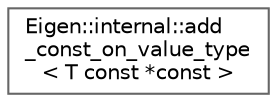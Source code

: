digraph "类继承关系图"
{
 // LATEX_PDF_SIZE
  bgcolor="transparent";
  edge [fontname=Helvetica,fontsize=10,labelfontname=Helvetica,labelfontsize=10];
  node [fontname=Helvetica,fontsize=10,shape=box,height=0.2,width=0.4];
  rankdir="LR";
  Node0 [id="Node000000",label="Eigen::internal::add\l_const_on_value_type\l\< T const *const \>",height=0.2,width=0.4,color="grey40", fillcolor="white", style="filled",URL="$struct_eigen_1_1internal_1_1add__const__on__value__type_3_01_t_01const_01_5const_01_4.html",tooltip=" "];
}
